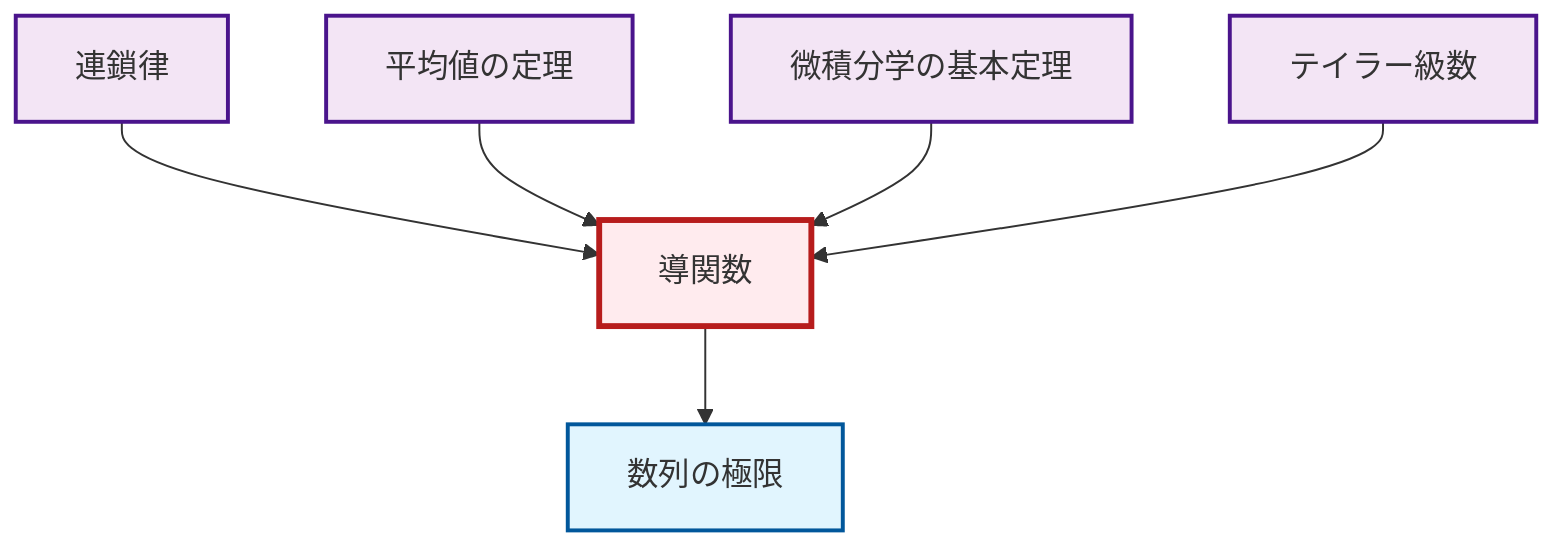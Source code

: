 graph TD
    classDef definition fill:#e1f5fe,stroke:#01579b,stroke-width:2px
    classDef theorem fill:#f3e5f5,stroke:#4a148c,stroke-width:2px
    classDef axiom fill:#fff3e0,stroke:#e65100,stroke-width:2px
    classDef example fill:#e8f5e9,stroke:#1b5e20,stroke-width:2px
    classDef current fill:#ffebee,stroke:#b71c1c,stroke-width:3px
    thm-taylor-series["テイラー級数"]:::theorem
    thm-mean-value["平均値の定理"]:::theorem
    thm-fundamental-calculus["微積分学の基本定理"]:::theorem
    def-limit["数列の極限"]:::definition
    thm-chain-rule["連鎖律"]:::theorem
    def-derivative["導関数"]:::definition
    thm-chain-rule --> def-derivative
    def-derivative --> def-limit
    thm-mean-value --> def-derivative
    thm-fundamental-calculus --> def-derivative
    thm-taylor-series --> def-derivative
    class def-derivative current